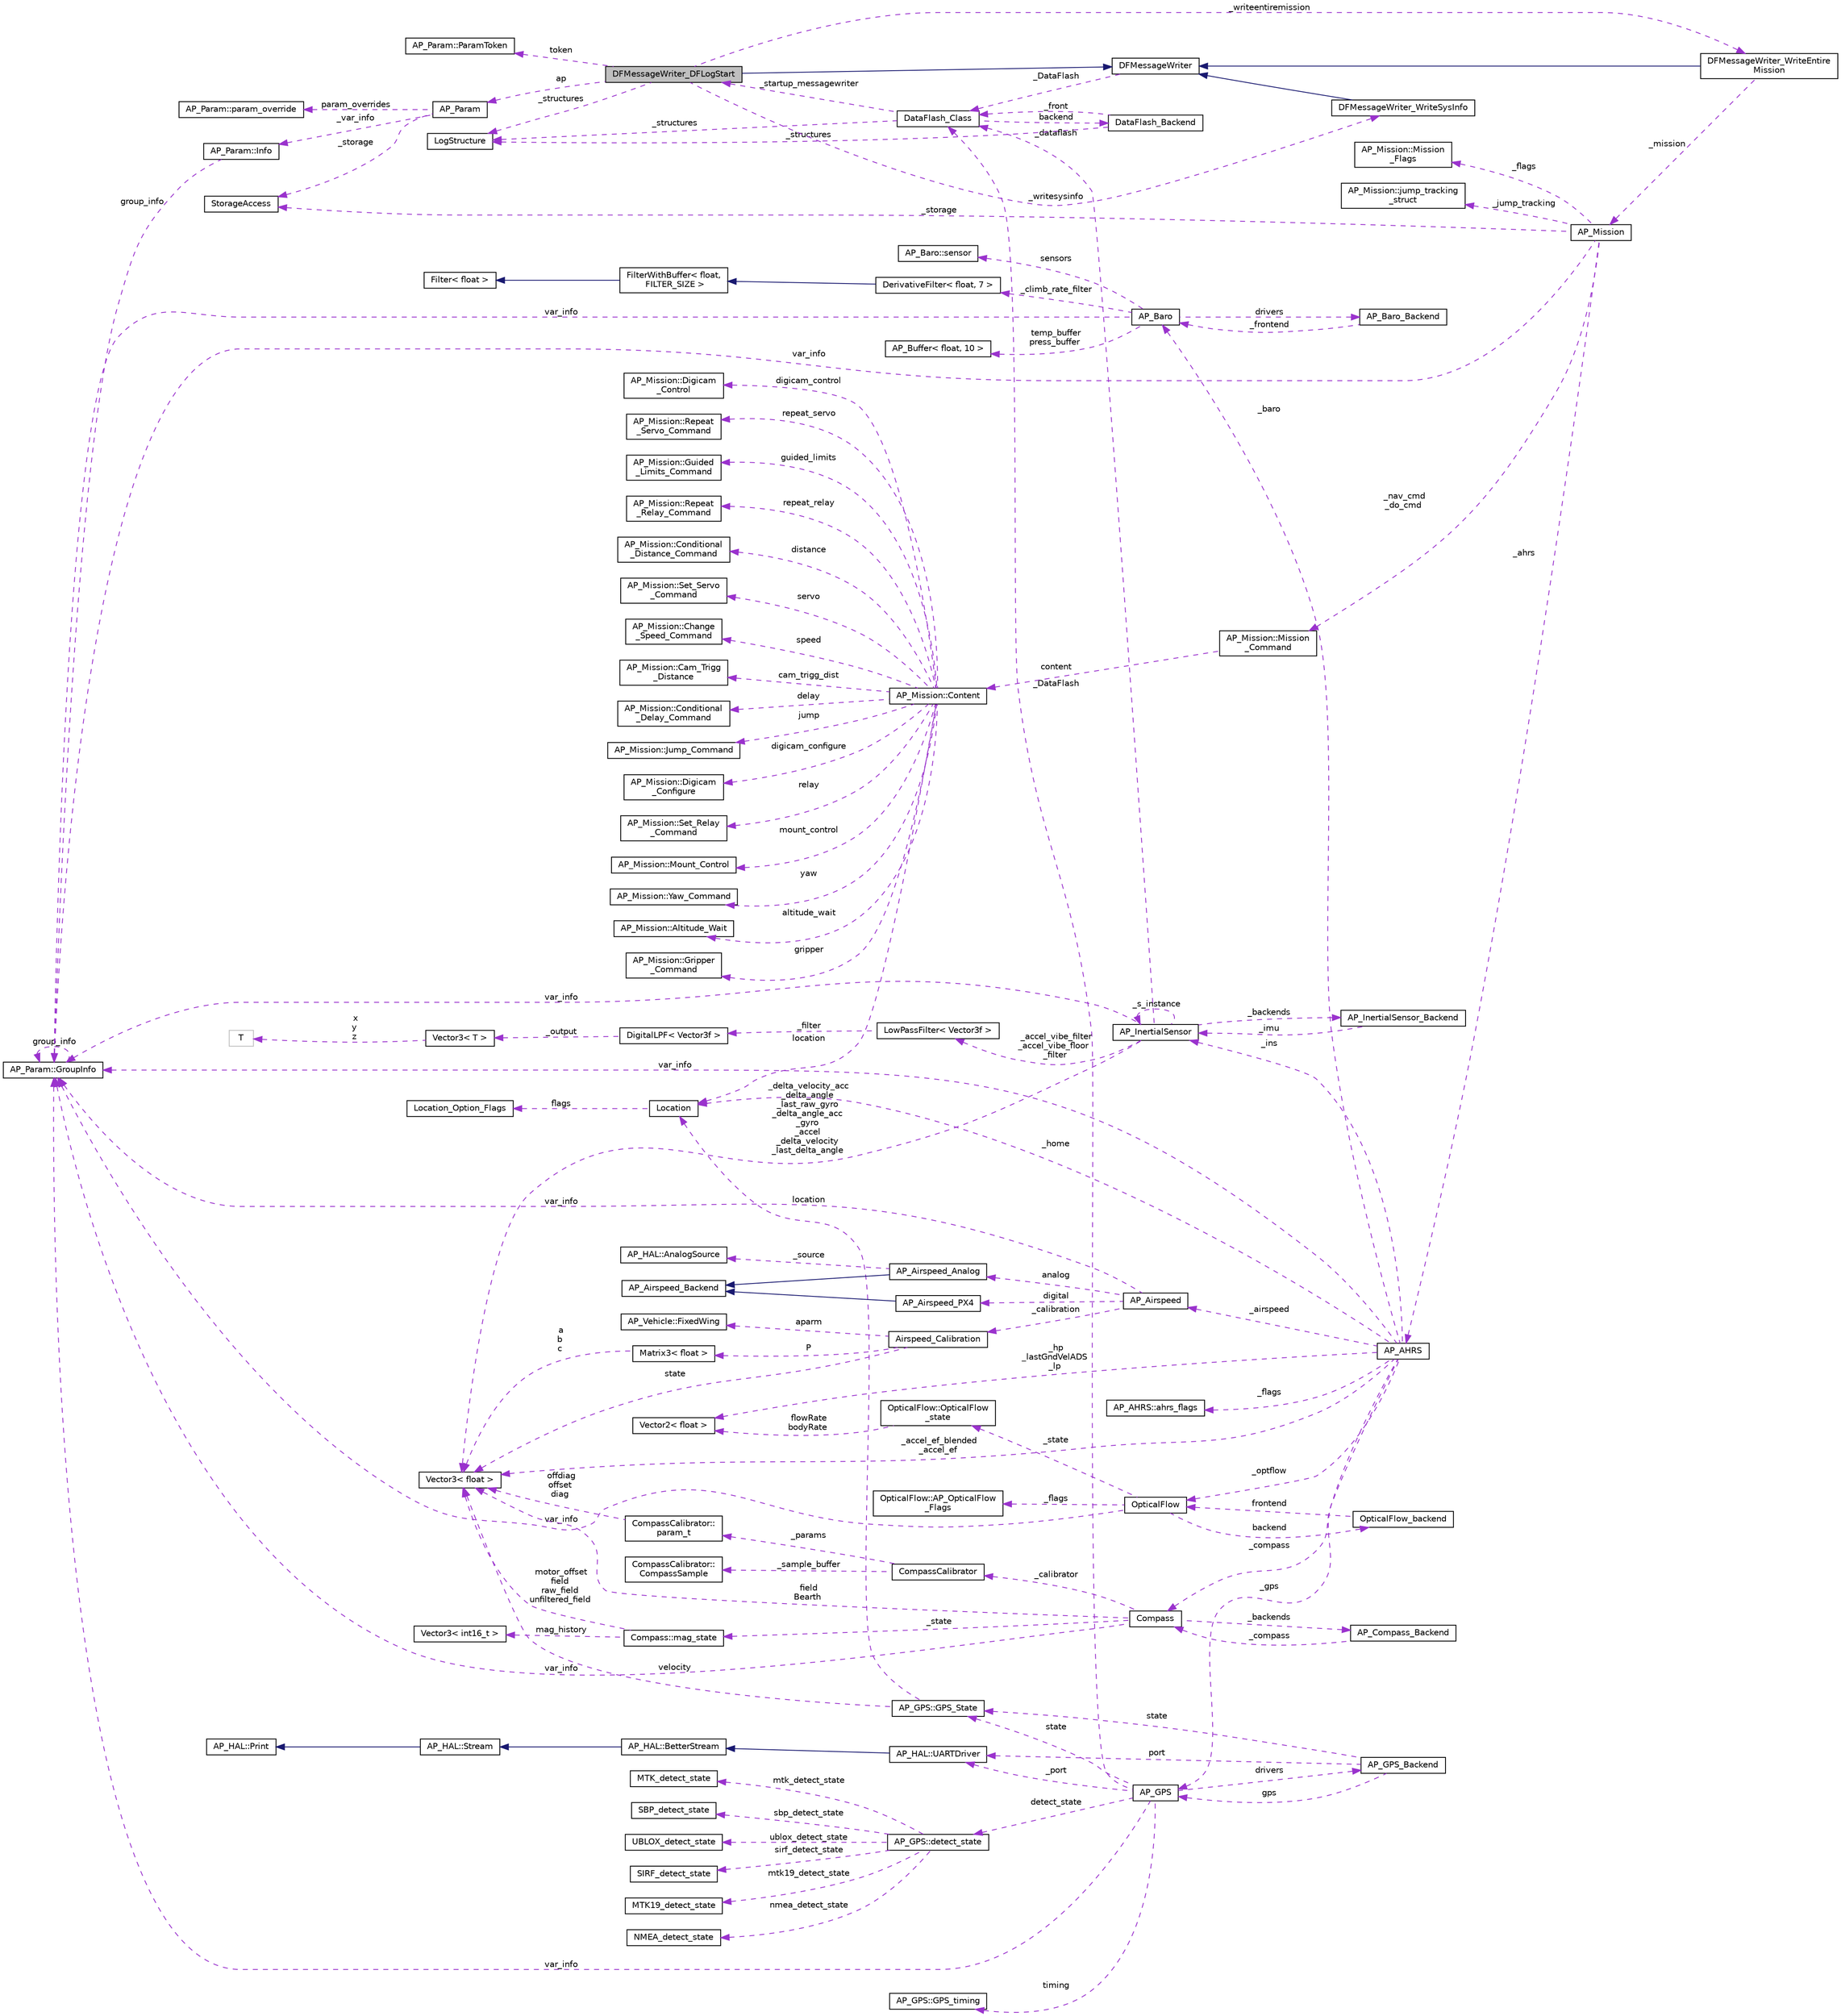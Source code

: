 digraph "DFMessageWriter_DFLogStart"
{
 // INTERACTIVE_SVG=YES
  edge [fontname="Helvetica",fontsize="10",labelfontname="Helvetica",labelfontsize="10"];
  node [fontname="Helvetica",fontsize="10",shape=record];
  rankdir="LR";
  Node1 [label="DFMessageWriter_DFLogStart",height=0.2,width=0.4,color="black", fillcolor="grey75", style="filled", fontcolor="black"];
  Node2 -> Node1 [dir="back",color="midnightblue",fontsize="10",style="solid",fontname="Helvetica"];
  Node2 [label="DFMessageWriter",height=0.2,width=0.4,color="black", fillcolor="white", style="filled",URL="$classDFMessageWriter.html"];
  Node3 -> Node2 [dir="back",color="darkorchid3",fontsize="10",style="dashed",label=" _DataFlash" ,fontname="Helvetica"];
  Node3 [label="DataFlash_Class",height=0.2,width=0.4,color="black", fillcolor="white", style="filled",URL="$classDataFlash__Class.html"];
  Node4 -> Node3 [dir="back",color="darkorchid3",fontsize="10",style="dashed",label=" _structures" ,fontname="Helvetica"];
  Node4 [label="LogStructure",height=0.2,width=0.4,color="black", fillcolor="white", style="filled",URL="$structLogStructure.html"];
  Node5 -> Node3 [dir="back",color="darkorchid3",fontsize="10",style="dashed",label=" backend" ,fontname="Helvetica"];
  Node5 [label="DataFlash_Backend",height=0.2,width=0.4,color="black", fillcolor="white", style="filled",URL="$classDataFlash__Backend.html"];
  Node4 -> Node5 [dir="back",color="darkorchid3",fontsize="10",style="dashed",label=" _structures" ,fontname="Helvetica"];
  Node3 -> Node5 [dir="back",color="darkorchid3",fontsize="10",style="dashed",label=" _front" ,fontname="Helvetica"];
  Node1 -> Node3 [dir="back",color="darkorchid3",fontsize="10",style="dashed",label=" _startup_messagewriter" ,fontname="Helvetica"];
  Node6 -> Node1 [dir="back",color="darkorchid3",fontsize="10",style="dashed",label=" _writeentiremission" ,fontname="Helvetica"];
  Node6 [label="DFMessageWriter_WriteEntire\lMission",height=0.2,width=0.4,color="black", fillcolor="white", style="filled",URL="$classDFMessageWriter__WriteEntireMission.html"];
  Node2 -> Node6 [dir="back",color="midnightblue",fontsize="10",style="solid",fontname="Helvetica"];
  Node7 -> Node6 [dir="back",color="darkorchid3",fontsize="10",style="dashed",label=" _mission" ,fontname="Helvetica"];
  Node7 [label="AP_Mission",height=0.2,width=0.4,color="black", fillcolor="white", style="filled",URL="$classAP__Mission.html",tooltip="Object managing Mission. "];
  Node8 -> Node7 [dir="back",color="darkorchid3",fontsize="10",style="dashed",label=" _storage" ,fontname="Helvetica"];
  Node8 [label="StorageAccess",height=0.2,width=0.4,color="black", fillcolor="white", style="filled",URL="$classStorageAccess.html"];
  Node9 -> Node7 [dir="back",color="darkorchid3",fontsize="10",style="dashed",label=" _nav_cmd\n_do_cmd" ,fontname="Helvetica"];
  Node9 [label="AP_Mission::Mission\l_Command",height=0.2,width=0.4,color="black", fillcolor="white", style="filled",URL="$structAP__Mission_1_1Mission__Command.html"];
  Node10 -> Node9 [dir="back",color="darkorchid3",fontsize="10",style="dashed",label=" content" ,fontname="Helvetica"];
  Node10 [label="AP_Mission::Content",height=0.2,width=0.4,color="black", fillcolor="white", style="filled",URL="$unionAP__Mission_1_1Content.html"];
  Node11 -> Node10 [dir="back",color="darkorchid3",fontsize="10",style="dashed",label=" guided_limits" ,fontname="Helvetica"];
  Node11 [label="AP_Mission::Guided\l_Limits_Command",height=0.2,width=0.4,color="black", fillcolor="white", style="filled",URL="$structAP__Mission_1_1Guided__Limits__Command.html"];
  Node12 -> Node10 [dir="back",color="darkorchid3",fontsize="10",style="dashed",label=" mount_control" ,fontname="Helvetica"];
  Node12 [label="AP_Mission::Mount_Control",height=0.2,width=0.4,color="black", fillcolor="white", style="filled",URL="$structAP__Mission_1_1Mount__Control.html"];
  Node13 -> Node10 [dir="back",color="darkorchid3",fontsize="10",style="dashed",label=" repeat_relay" ,fontname="Helvetica"];
  Node13 [label="AP_Mission::Repeat\l_Relay_Command",height=0.2,width=0.4,color="black", fillcolor="white", style="filled",URL="$structAP__Mission_1_1Repeat__Relay__Command.html"];
  Node14 -> Node10 [dir="back",color="darkorchid3",fontsize="10",style="dashed",label=" distance" ,fontname="Helvetica"];
  Node14 [label="AP_Mission::Conditional\l_Distance_Command",height=0.2,width=0.4,color="black", fillcolor="white", style="filled",URL="$structAP__Mission_1_1Conditional__Distance__Command.html"];
  Node15 -> Node10 [dir="back",color="darkorchid3",fontsize="10",style="dashed",label=" servo" ,fontname="Helvetica"];
  Node15 [label="AP_Mission::Set_Servo\l_Command",height=0.2,width=0.4,color="black", fillcolor="white", style="filled",URL="$structAP__Mission_1_1Set__Servo__Command.html"];
  Node16 -> Node10 [dir="back",color="darkorchid3",fontsize="10",style="dashed",label=" speed" ,fontname="Helvetica"];
  Node16 [label="AP_Mission::Change\l_Speed_Command",height=0.2,width=0.4,color="black", fillcolor="white", style="filled",URL="$structAP__Mission_1_1Change__Speed__Command.html"];
  Node17 -> Node10 [dir="back",color="darkorchid3",fontsize="10",style="dashed",label=" cam_trigg_dist" ,fontname="Helvetica"];
  Node17 [label="AP_Mission::Cam_Trigg\l_Distance",height=0.2,width=0.4,color="black", fillcolor="white", style="filled",URL="$structAP__Mission_1_1Cam__Trigg__Distance.html"];
  Node18 -> Node10 [dir="back",color="darkorchid3",fontsize="10",style="dashed",label=" delay" ,fontname="Helvetica"];
  Node18 [label="AP_Mission::Conditional\l_Delay_Command",height=0.2,width=0.4,color="black", fillcolor="white", style="filled",URL="$structAP__Mission_1_1Conditional__Delay__Command.html"];
  Node19 -> Node10 [dir="back",color="darkorchid3",fontsize="10",style="dashed",label=" jump" ,fontname="Helvetica"];
  Node19 [label="AP_Mission::Jump_Command",height=0.2,width=0.4,color="black", fillcolor="white", style="filled",URL="$structAP__Mission_1_1Jump__Command.html"];
  Node20 -> Node10 [dir="back",color="darkorchid3",fontsize="10",style="dashed",label=" location" ,fontname="Helvetica"];
  Node20 [label="Location",height=0.2,width=0.4,color="black", fillcolor="white", style="filled",URL="$structLocation.html"];
  Node21 -> Node20 [dir="back",color="darkorchid3",fontsize="10",style="dashed",label=" flags" ,fontname="Helvetica"];
  Node21 [label="Location_Option_Flags",height=0.2,width=0.4,color="black", fillcolor="white", style="filled",URL="$structLocation__Option__Flags.html"];
  Node22 -> Node10 [dir="back",color="darkorchid3",fontsize="10",style="dashed",label=" digicam_configure" ,fontname="Helvetica"];
  Node22 [label="AP_Mission::Digicam\l_Configure",height=0.2,width=0.4,color="black", fillcolor="white", style="filled",URL="$structAP__Mission_1_1Digicam__Configure.html"];
  Node23 -> Node10 [dir="back",color="darkorchid3",fontsize="10",style="dashed",label=" relay" ,fontname="Helvetica"];
  Node23 [label="AP_Mission::Set_Relay\l_Command",height=0.2,width=0.4,color="black", fillcolor="white", style="filled",URL="$structAP__Mission_1_1Set__Relay__Command.html"];
  Node24 -> Node10 [dir="back",color="darkorchid3",fontsize="10",style="dashed",label=" yaw" ,fontname="Helvetica"];
  Node24 [label="AP_Mission::Yaw_Command",height=0.2,width=0.4,color="black", fillcolor="white", style="filled",URL="$structAP__Mission_1_1Yaw__Command.html"];
  Node25 -> Node10 [dir="back",color="darkorchid3",fontsize="10",style="dashed",label=" altitude_wait" ,fontname="Helvetica"];
  Node25 [label="AP_Mission::Altitude_Wait",height=0.2,width=0.4,color="black", fillcolor="white", style="filled",URL="$structAP__Mission_1_1Altitude__Wait.html"];
  Node26 -> Node10 [dir="back",color="darkorchid3",fontsize="10",style="dashed",label=" gripper" ,fontname="Helvetica"];
  Node26 [label="AP_Mission::Gripper\l_Command",height=0.2,width=0.4,color="black", fillcolor="white", style="filled",URL="$structAP__Mission_1_1Gripper__Command.html"];
  Node27 -> Node10 [dir="back",color="darkorchid3",fontsize="10",style="dashed",label=" digicam_control" ,fontname="Helvetica"];
  Node27 [label="AP_Mission::Digicam\l_Control",height=0.2,width=0.4,color="black", fillcolor="white", style="filled",URL="$structAP__Mission_1_1Digicam__Control.html"];
  Node28 -> Node10 [dir="back",color="darkorchid3",fontsize="10",style="dashed",label=" repeat_servo" ,fontname="Helvetica"];
  Node28 [label="AP_Mission::Repeat\l_Servo_Command",height=0.2,width=0.4,color="black", fillcolor="white", style="filled",URL="$structAP__Mission_1_1Repeat__Servo__Command.html"];
  Node29 -> Node7 [dir="back",color="darkorchid3",fontsize="10",style="dashed",label=" var_info" ,fontname="Helvetica"];
  Node29 [label="AP_Param::GroupInfo",height=0.2,width=0.4,color="black", fillcolor="white", style="filled",URL="$structAP__Param_1_1GroupInfo.html"];
  Node29 -> Node29 [dir="back",color="darkorchid3",fontsize="10",style="dashed",label=" group_info" ,fontname="Helvetica"];
  Node30 -> Node7 [dir="back",color="darkorchid3",fontsize="10",style="dashed",label=" _flags" ,fontname="Helvetica"];
  Node30 [label="AP_Mission::Mission\l_Flags",height=0.2,width=0.4,color="black", fillcolor="white", style="filled",URL="$structAP__Mission_1_1Mission__Flags.html"];
  Node31 -> Node7 [dir="back",color="darkorchid3",fontsize="10",style="dashed",label=" _ahrs" ,fontname="Helvetica"];
  Node31 [label="AP_AHRS",height=0.2,width=0.4,color="black", fillcolor="white", style="filled",URL="$classAP__AHRS.html"];
  Node32 -> Node31 [dir="back",color="darkorchid3",fontsize="10",style="dashed",label=" _flags" ,fontname="Helvetica"];
  Node32 [label="AP_AHRS::ahrs_flags",height=0.2,width=0.4,color="black", fillcolor="white", style="filled",URL="$structAP__AHRS_1_1ahrs__flags.html"];
  Node33 -> Node31 [dir="back",color="darkorchid3",fontsize="10",style="dashed",label=" _baro" ,fontname="Helvetica"];
  Node33 [label="AP_Baro",height=0.2,width=0.4,color="black", fillcolor="white", style="filled",URL="$classAP__Baro.html"];
  Node34 -> Node33 [dir="back",color="darkorchid3",fontsize="10",style="dashed",label=" sensors" ,fontname="Helvetica"];
  Node34 [label="AP_Baro::sensor",height=0.2,width=0.4,color="black", fillcolor="white", style="filled",URL="$structAP__Baro_1_1sensor.html"];
  Node35 -> Node33 [dir="back",color="darkorchid3",fontsize="10",style="dashed",label=" temp_buffer\npress_buffer" ,fontname="Helvetica"];
  Node35 [label="AP_Buffer\< float, 10 \>",height=0.2,width=0.4,color="black", fillcolor="white", style="filled",URL="$classAP__Buffer.html"];
  Node36 -> Node33 [dir="back",color="darkorchid3",fontsize="10",style="dashed",label=" _climb_rate_filter" ,fontname="Helvetica"];
  Node36 [label="DerivativeFilter\< float, 7 \>",height=0.2,width=0.4,color="black", fillcolor="white", style="filled",URL="$classDerivativeFilter.html"];
  Node37 -> Node36 [dir="back",color="midnightblue",fontsize="10",style="solid",fontname="Helvetica"];
  Node37 [label="FilterWithBuffer\< float,\l FILTER_SIZE \>",height=0.2,width=0.4,color="black", fillcolor="white", style="filled",URL="$classFilterWithBuffer.html"];
  Node38 -> Node37 [dir="back",color="midnightblue",fontsize="10",style="solid",fontname="Helvetica"];
  Node38 [label="Filter\< float \>",height=0.2,width=0.4,color="black", fillcolor="white", style="filled",URL="$classFilter.html"];
  Node29 -> Node33 [dir="back",color="darkorchid3",fontsize="10",style="dashed",label=" var_info" ,fontname="Helvetica"];
  Node39 -> Node33 [dir="back",color="darkorchid3",fontsize="10",style="dashed",label=" drivers" ,fontname="Helvetica"];
  Node39 [label="AP_Baro_Backend",height=0.2,width=0.4,color="black", fillcolor="white", style="filled",URL="$classAP__Baro__Backend.html",tooltip="-*- tab-width: 4; Mode: C++; c-basic-offset: 4; indent-tabs-mode: nil -*- "];
  Node33 -> Node39 [dir="back",color="darkorchid3",fontsize="10",style="dashed",label=" _frontend" ,fontname="Helvetica"];
  Node40 -> Node31 [dir="back",color="darkorchid3",fontsize="10",style="dashed",label=" _optflow" ,fontname="Helvetica"];
  Node40 [label="OpticalFlow",height=0.2,width=0.4,color="black", fillcolor="white", style="filled",URL="$classOpticalFlow.html"];
  Node29 -> Node40 [dir="back",color="darkorchid3",fontsize="10",style="dashed",label=" var_info" ,fontname="Helvetica"];
  Node41 -> Node40 [dir="back",color="darkorchid3",fontsize="10",style="dashed",label=" _state" ,fontname="Helvetica"];
  Node41 [label="OpticalFlow::OpticalFlow\l_state",height=0.2,width=0.4,color="black", fillcolor="white", style="filled",URL="$structOpticalFlow_1_1OpticalFlow__state.html"];
  Node42 -> Node41 [dir="back",color="darkorchid3",fontsize="10",style="dashed",label=" flowRate\nbodyRate" ,fontname="Helvetica"];
  Node42 [label="Vector2\< float \>",height=0.2,width=0.4,color="black", fillcolor="white", style="filled",URL="$structVector2.html"];
  Node43 -> Node40 [dir="back",color="darkorchid3",fontsize="10",style="dashed",label=" backend" ,fontname="Helvetica"];
  Node43 [label="OpticalFlow_backend",height=0.2,width=0.4,color="black", fillcolor="white", style="filled",URL="$classOpticalFlow__backend.html"];
  Node40 -> Node43 [dir="back",color="darkorchid3",fontsize="10",style="dashed",label=" frontend" ,fontname="Helvetica"];
  Node44 -> Node40 [dir="back",color="darkorchid3",fontsize="10",style="dashed",label=" _flags" ,fontname="Helvetica"];
  Node44 [label="OpticalFlow::AP_OpticalFlow\l_Flags",height=0.2,width=0.4,color="black", fillcolor="white", style="filled",URL="$structOpticalFlow_1_1AP__OpticalFlow__Flags.html"];
  Node29 -> Node31 [dir="back",color="darkorchid3",fontsize="10",style="dashed",label=" var_info" ,fontname="Helvetica"];
  Node45 -> Node31 [dir="back",color="darkorchid3",fontsize="10",style="dashed",label=" _accel_ef_blended\n_accel_ef" ,fontname="Helvetica"];
  Node45 [label="Vector3\< float \>",height=0.2,width=0.4,color="black", fillcolor="white", style="filled",URL="$classVector3.html"];
  Node46 -> Node31 [dir="back",color="darkorchid3",fontsize="10",style="dashed",label=" _ins" ,fontname="Helvetica"];
  Node46 [label="AP_InertialSensor",height=0.2,width=0.4,color="black", fillcolor="white", style="filled",URL="$classAP__InertialSensor.html"];
  Node47 -> Node46 [dir="back",color="darkorchid3",fontsize="10",style="dashed",label=" _accel_vibe_filter\n_accel_vibe_floor\l_filter" ,fontname="Helvetica"];
  Node47 [label="LowPassFilter\< Vector3f \>",height=0.2,width=0.4,color="black", fillcolor="white", style="filled",URL="$classLowPassFilter.html"];
  Node48 -> Node47 [dir="back",color="darkorchid3",fontsize="10",style="dashed",label=" _filter" ,fontname="Helvetica"];
  Node48 [label="DigitalLPF\< Vector3f \>",height=0.2,width=0.4,color="black", fillcolor="white", style="filled",URL="$classDigitalLPF.html"];
  Node49 -> Node48 [dir="back",color="darkorchid3",fontsize="10",style="dashed",label=" _output" ,fontname="Helvetica"];
  Node49 [label="Vector3\< T \>",height=0.2,width=0.4,color="black", fillcolor="white", style="filled",URL="$classVector3.html"];
  Node50 -> Node49 [dir="back",color="darkorchid3",fontsize="10",style="dashed",label=" x\ny\nz" ,fontname="Helvetica"];
  Node50 [label="T",height=0.2,width=0.4,color="grey75", fillcolor="white", style="filled"];
  Node51 -> Node46 [dir="back",color="darkorchid3",fontsize="10",style="dashed",label=" _backends" ,fontname="Helvetica"];
  Node51 [label="AP_InertialSensor_Backend",height=0.2,width=0.4,color="black", fillcolor="white", style="filled",URL="$classAP__InertialSensor__Backend.html"];
  Node46 -> Node51 [dir="back",color="darkorchid3",fontsize="10",style="dashed",label=" _imu" ,fontname="Helvetica"];
  Node3 -> Node46 [dir="back",color="darkorchid3",fontsize="10",style="dashed",label=" _dataflash" ,fontname="Helvetica"];
  Node29 -> Node46 [dir="back",color="darkorchid3",fontsize="10",style="dashed",label=" var_info" ,fontname="Helvetica"];
  Node46 -> Node46 [dir="back",color="darkorchid3",fontsize="10",style="dashed",label=" _s_instance" ,fontname="Helvetica"];
  Node45 -> Node46 [dir="back",color="darkorchid3",fontsize="10",style="dashed",label=" _delta_velocity_acc\n_delta_angle\n_last_raw_gyro\n_delta_angle_acc\n_gyro\n_accel\n_delta_velocity\n_last_delta_angle" ,fontname="Helvetica"];
  Node52 -> Node31 [dir="back",color="darkorchid3",fontsize="10",style="dashed",label=" _airspeed" ,fontname="Helvetica"];
  Node52 [label="AP_Airspeed",height=0.2,width=0.4,color="black", fillcolor="white", style="filled",URL="$classAP__Airspeed.html"];
  Node53 -> Node52 [dir="back",color="darkorchid3",fontsize="10",style="dashed",label=" analog" ,fontname="Helvetica"];
  Node53 [label="AP_Airspeed_Analog",height=0.2,width=0.4,color="black", fillcolor="white", style="filled",URL="$classAP__Airspeed__Analog.html",tooltip="-*- tab-width: 4; Mode: C++; c-basic-offset: 4; indent-tabs-mode: nil -*- "];
  Node54 -> Node53 [dir="back",color="midnightblue",fontsize="10",style="solid",fontname="Helvetica"];
  Node54 [label="AP_Airspeed_Backend",height=0.2,width=0.4,color="black", fillcolor="white", style="filled",URL="$classAP__Airspeed__Backend.html",tooltip="-*- tab-width: 4; Mode: C++; c-basic-offset: 4; indent-tabs-mode: nil -*- "];
  Node55 -> Node53 [dir="back",color="darkorchid3",fontsize="10",style="dashed",label=" _source" ,fontname="Helvetica"];
  Node55 [label="AP_HAL::AnalogSource",height=0.2,width=0.4,color="black", fillcolor="white", style="filled",URL="$classAP__HAL_1_1AnalogSource.html"];
  Node29 -> Node52 [dir="back",color="darkorchid3",fontsize="10",style="dashed",label=" var_info" ,fontname="Helvetica"];
  Node56 -> Node52 [dir="back",color="darkorchid3",fontsize="10",style="dashed",label=" digital" ,fontname="Helvetica"];
  Node56 [label="AP_Airspeed_PX4",height=0.2,width=0.4,color="black", fillcolor="white", style="filled",URL="$classAP__Airspeed__PX4.html",tooltip="-*- tab-width: 4; Mode: C++; c-basic-offset: 4; indent-tabs-mode: nil -*- "];
  Node54 -> Node56 [dir="back",color="midnightblue",fontsize="10",style="solid",fontname="Helvetica"];
  Node57 -> Node52 [dir="back",color="darkorchid3",fontsize="10",style="dashed",label=" _calibration" ,fontname="Helvetica"];
  Node57 [label="Airspeed_Calibration",height=0.2,width=0.4,color="black", fillcolor="white", style="filled",URL="$classAirspeed__Calibration.html",tooltip="-*- tab-width: 4; Mode: C++; c-basic-offset: 4; indent-tabs-mode: nil -*- "];
  Node58 -> Node57 [dir="back",color="darkorchid3",fontsize="10",style="dashed",label=" P" ,fontname="Helvetica"];
  Node58 [label="Matrix3\< float \>",height=0.2,width=0.4,color="black", fillcolor="white", style="filled",URL="$classMatrix3.html"];
  Node45 -> Node58 [dir="back",color="darkorchid3",fontsize="10",style="dashed",label=" a\nb\nc" ,fontname="Helvetica"];
  Node45 -> Node57 [dir="back",color="darkorchid3",fontsize="10",style="dashed",label=" state" ,fontname="Helvetica"];
  Node59 -> Node57 [dir="back",color="darkorchid3",fontsize="10",style="dashed",label=" aparm" ,fontname="Helvetica"];
  Node59 [label="AP_Vehicle::FixedWing",height=0.2,width=0.4,color="black", fillcolor="white", style="filled",URL="$structAP__Vehicle_1_1FixedWing.html"];
  Node42 -> Node31 [dir="back",color="darkorchid3",fontsize="10",style="dashed",label=" _hp\n_lastGndVelADS\n_lp" ,fontname="Helvetica"];
  Node60 -> Node31 [dir="back",color="darkorchid3",fontsize="10",style="dashed",label=" _gps" ,fontname="Helvetica"];
  Node60 [label="AP_GPS",height=0.2,width=0.4,color="black", fillcolor="white", style="filled",URL="$classAP__GPS.html"];
  Node61 -> Node60 [dir="back",color="darkorchid3",fontsize="10",style="dashed",label=" detect_state" ,fontname="Helvetica"];
  Node61 [label="AP_GPS::detect_state",height=0.2,width=0.4,color="black", fillcolor="white", style="filled",URL="$structAP__GPS_1_1detect__state.html"];
  Node62 -> Node61 [dir="back",color="darkorchid3",fontsize="10",style="dashed",label=" sbp_detect_state" ,fontname="Helvetica"];
  Node62 [label="SBP_detect_state",height=0.2,width=0.4,color="black", fillcolor="white", style="filled",URL="$structSBP__detect__state.html"];
  Node63 -> Node61 [dir="back",color="darkorchid3",fontsize="10",style="dashed",label=" ublox_detect_state" ,fontname="Helvetica"];
  Node63 [label="UBLOX_detect_state",height=0.2,width=0.4,color="black", fillcolor="white", style="filled",URL="$structUBLOX__detect__state.html"];
  Node64 -> Node61 [dir="back",color="darkorchid3",fontsize="10",style="dashed",label=" sirf_detect_state" ,fontname="Helvetica"];
  Node64 [label="SIRF_detect_state",height=0.2,width=0.4,color="black", fillcolor="white", style="filled",URL="$structSIRF__detect__state.html"];
  Node65 -> Node61 [dir="back",color="darkorchid3",fontsize="10",style="dashed",label=" mtk19_detect_state" ,fontname="Helvetica"];
  Node65 [label="MTK19_detect_state",height=0.2,width=0.4,color="black", fillcolor="white", style="filled",URL="$structMTK19__detect__state.html"];
  Node66 -> Node61 [dir="back",color="darkorchid3",fontsize="10",style="dashed",label=" nmea_detect_state" ,fontname="Helvetica"];
  Node66 [label="NMEA_detect_state",height=0.2,width=0.4,color="black", fillcolor="white", style="filled",URL="$structNMEA__detect__state.html"];
  Node67 -> Node61 [dir="back",color="darkorchid3",fontsize="10",style="dashed",label=" mtk_detect_state" ,fontname="Helvetica"];
  Node67 [label="MTK_detect_state",height=0.2,width=0.4,color="black", fillcolor="white", style="filled",URL="$structMTK__detect__state.html"];
  Node68 -> Node60 [dir="back",color="darkorchid3",fontsize="10",style="dashed",label=" timing" ,fontname="Helvetica"];
  Node68 [label="AP_GPS::GPS_timing",height=0.2,width=0.4,color="black", fillcolor="white", style="filled",URL="$structAP__GPS_1_1GPS__timing.html"];
  Node69 -> Node60 [dir="back",color="darkorchid3",fontsize="10",style="dashed",label=" drivers" ,fontname="Helvetica"];
  Node69 [label="AP_GPS_Backend",height=0.2,width=0.4,color="black", fillcolor="white", style="filled",URL="$classAP__GPS__Backend.html"];
  Node70 -> Node69 [dir="back",color="darkorchid3",fontsize="10",style="dashed",label=" port" ,fontname="Helvetica"];
  Node70 [label="AP_HAL::UARTDriver",height=0.2,width=0.4,color="black", fillcolor="white", style="filled",URL="$classAP__HAL_1_1UARTDriver.html"];
  Node71 -> Node70 [dir="back",color="midnightblue",fontsize="10",style="solid",fontname="Helvetica"];
  Node71 [label="AP_HAL::BetterStream",height=0.2,width=0.4,color="black", fillcolor="white", style="filled",URL="$classAP__HAL_1_1BetterStream.html"];
  Node72 -> Node71 [dir="back",color="midnightblue",fontsize="10",style="solid",fontname="Helvetica"];
  Node72 [label="AP_HAL::Stream",height=0.2,width=0.4,color="black", fillcolor="white", style="filled",URL="$classAP__HAL_1_1Stream.html"];
  Node73 -> Node72 [dir="back",color="midnightblue",fontsize="10",style="solid",fontname="Helvetica"];
  Node73 [label="AP_HAL::Print",height=0.2,width=0.4,color="black", fillcolor="white", style="filled",URL="$classAP__HAL_1_1Print.html"];
  Node60 -> Node69 [dir="back",color="darkorchid3",fontsize="10",style="dashed",label=" gps" ,fontname="Helvetica"];
  Node74 -> Node69 [dir="back",color="darkorchid3",fontsize="10",style="dashed",label=" state" ,fontname="Helvetica"];
  Node74 [label="AP_GPS::GPS_State",height=0.2,width=0.4,color="black", fillcolor="white", style="filled",URL="$structAP__GPS_1_1GPS__State.html"];
  Node45 -> Node74 [dir="back",color="darkorchid3",fontsize="10",style="dashed",label=" velocity" ,fontname="Helvetica"];
  Node20 -> Node74 [dir="back",color="darkorchid3",fontsize="10",style="dashed",label=" location" ,fontname="Helvetica"];
  Node3 -> Node60 [dir="back",color="darkorchid3",fontsize="10",style="dashed",label=" _DataFlash" ,fontname="Helvetica"];
  Node70 -> Node60 [dir="back",color="darkorchid3",fontsize="10",style="dashed",label=" _port" ,fontname="Helvetica"];
  Node29 -> Node60 [dir="back",color="darkorchid3",fontsize="10",style="dashed",label=" var_info" ,fontname="Helvetica"];
  Node74 -> Node60 [dir="back",color="darkorchid3",fontsize="10",style="dashed",label=" state" ,fontname="Helvetica"];
  Node20 -> Node31 [dir="back",color="darkorchid3",fontsize="10",style="dashed",label=" _home" ,fontname="Helvetica"];
  Node75 -> Node31 [dir="back",color="darkorchid3",fontsize="10",style="dashed",label=" _compass" ,fontname="Helvetica"];
  Node75 [label="Compass",height=0.2,width=0.4,color="black", fillcolor="white", style="filled",URL="$classCompass.html"];
  Node29 -> Node75 [dir="back",color="darkorchid3",fontsize="10",style="dashed",label=" var_info" ,fontname="Helvetica"];
  Node45 -> Node75 [dir="back",color="darkorchid3",fontsize="10",style="dashed",label=" field\nBearth" ,fontname="Helvetica"];
  Node76 -> Node75 [dir="back",color="darkorchid3",fontsize="10",style="dashed",label=" _calibrator" ,fontname="Helvetica"];
  Node76 [label="CompassCalibrator",height=0.2,width=0.4,color="black", fillcolor="white", style="filled",URL="$classCompassCalibrator.html"];
  Node77 -> Node76 [dir="back",color="darkorchid3",fontsize="10",style="dashed",label=" _params" ,fontname="Helvetica"];
  Node77 [label="CompassCalibrator::\lparam_t",height=0.2,width=0.4,color="black", fillcolor="white", style="filled",URL="$classCompassCalibrator_1_1param__t.html"];
  Node45 -> Node77 [dir="back",color="darkorchid3",fontsize="10",style="dashed",label=" offdiag\noffset\ndiag" ,fontname="Helvetica"];
  Node78 -> Node76 [dir="back",color="darkorchid3",fontsize="10",style="dashed",label=" _sample_buffer" ,fontname="Helvetica"];
  Node78 [label="CompassCalibrator::\lCompassSample",height=0.2,width=0.4,color="black", fillcolor="white", style="filled",URL="$classCompassCalibrator_1_1CompassSample.html"];
  Node79 -> Node75 [dir="back",color="darkorchid3",fontsize="10",style="dashed",label=" _backends" ,fontname="Helvetica"];
  Node79 [label="AP_Compass_Backend",height=0.2,width=0.4,color="black", fillcolor="white", style="filled",URL="$classAP__Compass__Backend.html"];
  Node75 -> Node79 [dir="back",color="darkorchid3",fontsize="10",style="dashed",label=" _compass" ,fontname="Helvetica"];
  Node80 -> Node75 [dir="back",color="darkorchid3",fontsize="10",style="dashed",label=" _state" ,fontname="Helvetica"];
  Node80 [label="Compass::mag_state",height=0.2,width=0.4,color="black", fillcolor="white", style="filled",URL="$structCompass_1_1mag__state.html"];
  Node45 -> Node80 [dir="back",color="darkorchid3",fontsize="10",style="dashed",label=" motor_offset\nfield\nraw_field\nunfiltered_field" ,fontname="Helvetica"];
  Node81 -> Node80 [dir="back",color="darkorchid3",fontsize="10",style="dashed",label=" mag_history" ,fontname="Helvetica"];
  Node81 [label="Vector3\< int16_t \>",height=0.2,width=0.4,color="black", fillcolor="white", style="filled",URL="$classVector3.html"];
  Node82 -> Node7 [dir="back",color="darkorchid3",fontsize="10",style="dashed",label=" _jump_tracking" ,fontname="Helvetica"];
  Node82 [label="AP_Mission::jump_tracking\l_struct",height=0.2,width=0.4,color="black", fillcolor="white", style="filled",URL="$structAP__Mission_1_1jump__tracking__struct.html"];
  Node83 -> Node1 [dir="back",color="darkorchid3",fontsize="10",style="dashed",label=" _writesysinfo" ,fontname="Helvetica"];
  Node83 [label="DFMessageWriter_WriteSysInfo",height=0.2,width=0.4,color="black", fillcolor="white", style="filled",URL="$classDFMessageWriter__WriteSysInfo.html"];
  Node2 -> Node83 [dir="back",color="midnightblue",fontsize="10",style="solid",fontname="Helvetica"];
  Node84 -> Node1 [dir="back",color="darkorchid3",fontsize="10",style="dashed",label=" token" ,fontname="Helvetica"];
  Node84 [label="AP_Param::ParamToken",height=0.2,width=0.4,color="black", fillcolor="white", style="filled",URL="$structAP__Param_1_1ParamToken.html"];
  Node4 -> Node1 [dir="back",color="darkorchid3",fontsize="10",style="dashed",label=" _structures" ,fontname="Helvetica"];
  Node85 -> Node1 [dir="back",color="darkorchid3",fontsize="10",style="dashed",label=" ap" ,fontname="Helvetica"];
  Node85 [label="AP_Param",height=0.2,width=0.4,color="black", fillcolor="white", style="filled",URL="$classAP__Param.html"];
  Node8 -> Node85 [dir="back",color="darkorchid3",fontsize="10",style="dashed",label=" _storage" ,fontname="Helvetica"];
  Node86 -> Node85 [dir="back",color="darkorchid3",fontsize="10",style="dashed",label=" _var_info" ,fontname="Helvetica"];
  Node86 [label="AP_Param::Info",height=0.2,width=0.4,color="black", fillcolor="white", style="filled",URL="$structAP__Param_1_1Info.html"];
  Node29 -> Node86 [dir="back",color="darkorchid3",fontsize="10",style="dashed",label=" group_info" ,fontname="Helvetica"];
  Node87 -> Node85 [dir="back",color="darkorchid3",fontsize="10",style="dashed",label=" param_overrides" ,fontname="Helvetica"];
  Node87 [label="AP_Param::param_override",height=0.2,width=0.4,color="black", fillcolor="white", style="filled",URL="$structAP__Param_1_1param__override.html"];
}
